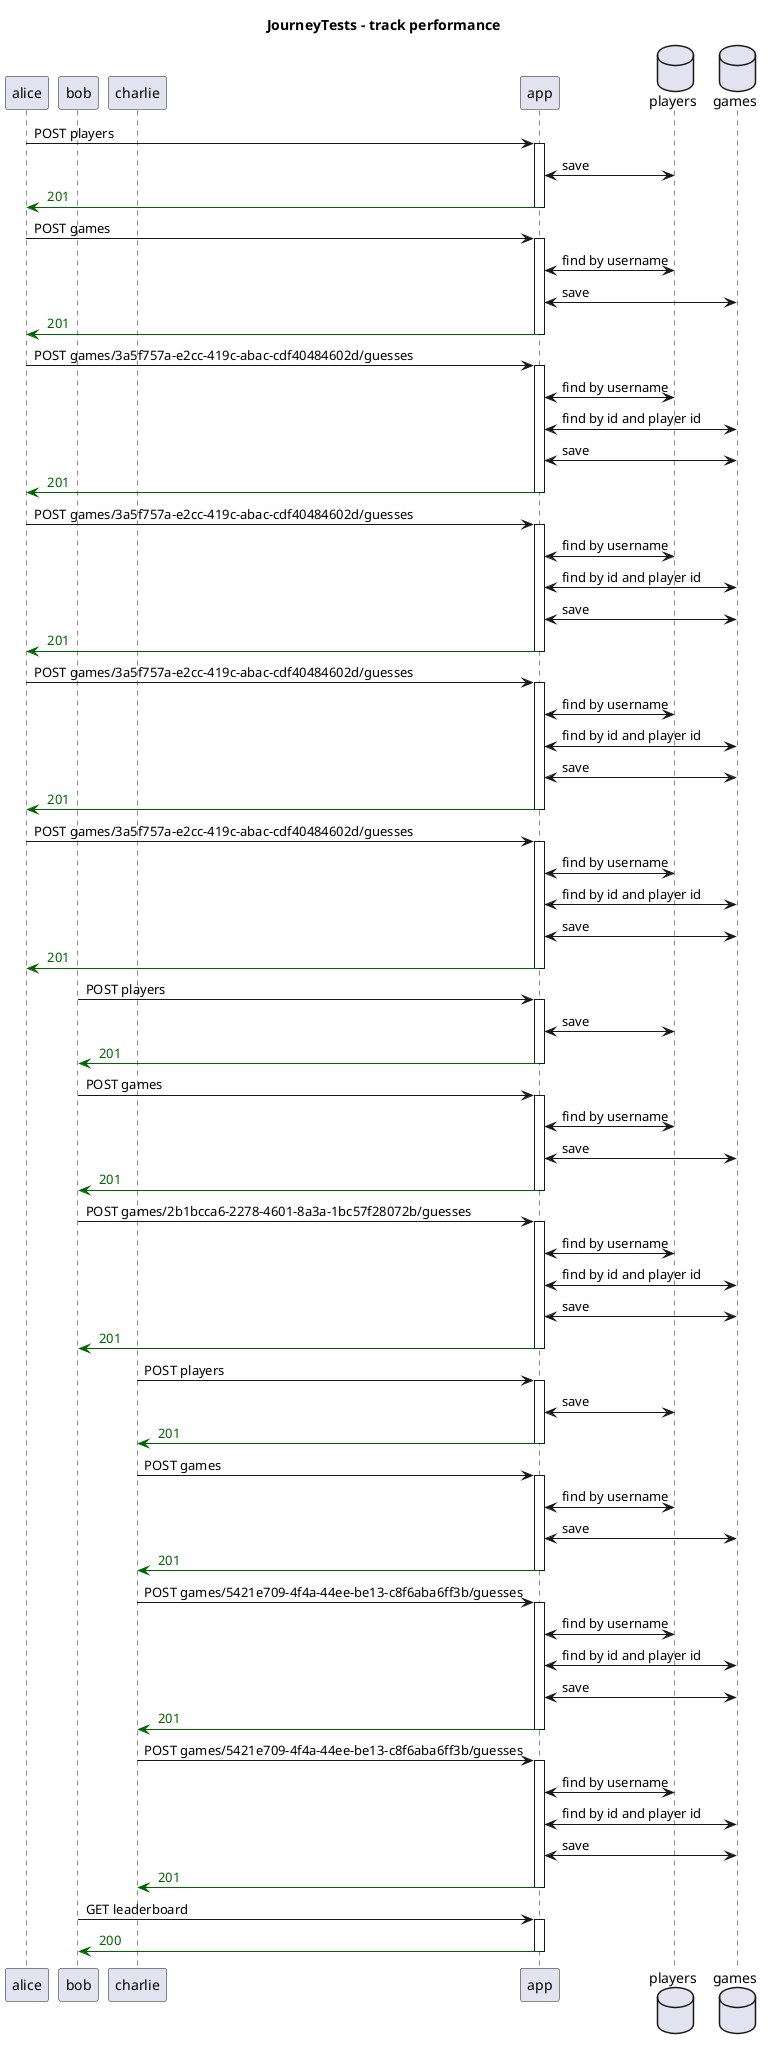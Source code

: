 @startuml
title JourneyTests - track performance
participant "alice"
participant "bob"
participant "charlie"
participant "app"
database "players"
database "games"
"alice" -> "app": POST players
activate "app"
"app" <-> "players": save
"app" -[#DarkGreen]> "alice": <color:DarkGreen> 201 
deactivate "app"
"alice" -> "app": POST games
activate "app"
"app" <-> "players": find by username
"app" <-> "games": save
"app" -[#DarkGreen]> "alice": <color:DarkGreen> 201 
deactivate "app"
"alice" -> "app": POST games/3a5f757a-e2cc-419c-abac-cdf40484602d/guesses
activate "app"
"app" <-> "players": find by username
"app" <-> "games": find by id and player id
"app" <-> "games": save
"app" -[#DarkGreen]> "alice": <color:DarkGreen> 201 
deactivate "app"
"alice" -> "app": POST games/3a5f757a-e2cc-419c-abac-cdf40484602d/guesses
activate "app"
"app" <-> "players": find by username
"app" <-> "games": find by id and player id
"app" <-> "games": save
"app" -[#DarkGreen]> "alice": <color:DarkGreen> 201 
deactivate "app"
"alice" -> "app": POST games/3a5f757a-e2cc-419c-abac-cdf40484602d/guesses
activate "app"
"app" <-> "players": find by username
"app" <-> "games": find by id and player id
"app" <-> "games": save
"app" -[#DarkGreen]> "alice": <color:DarkGreen> 201 
deactivate "app"
"alice" -> "app": POST games/3a5f757a-e2cc-419c-abac-cdf40484602d/guesses
activate "app"
"app" <-> "players": find by username
"app" <-> "games": find by id and player id
"app" <-> "games": save
"app" -[#DarkGreen]> "alice": <color:DarkGreen> 201 
deactivate "app"
"bob" -> "app": POST players
activate "app"
"app" <-> "players": save
"app" -[#DarkGreen]> "bob": <color:DarkGreen> 201 
deactivate "app"
"bob" -> "app": POST games
activate "app"
"app" <-> "players": find by username
"app" <-> "games": save
"app" -[#DarkGreen]> "bob": <color:DarkGreen> 201 
deactivate "app"
"bob" -> "app": POST games/2b1bcca6-2278-4601-8a3a-1bc57f28072b/guesses
activate "app"
"app" <-> "players": find by username
"app" <-> "games": find by id and player id
"app" <-> "games": save
"app" -[#DarkGreen]> "bob": <color:DarkGreen> 201 
deactivate "app"
"charlie" -> "app": POST players
activate "app"
"app" <-> "players": save
"app" -[#DarkGreen]> "charlie": <color:DarkGreen> 201 
deactivate "app"
"charlie" -> "app": POST games
activate "app"
"app" <-> "players": find by username
"app" <-> "games": save
"app" -[#DarkGreen]> "charlie": <color:DarkGreen> 201 
deactivate "app"
"charlie" -> "app": POST games/5421e709-4f4a-44ee-be13-c8f6aba6ff3b/guesses
activate "app"
"app" <-> "players": find by username
"app" <-> "games": find by id and player id
"app" <-> "games": save
"app" -[#DarkGreen]> "charlie": <color:DarkGreen> 201 
deactivate "app"
"charlie" -> "app": POST games/5421e709-4f4a-44ee-be13-c8f6aba6ff3b/guesses
activate "app"
"app" <-> "players": find by username
"app" <-> "games": find by id and player id
"app" <-> "games": save
"app" -[#DarkGreen]> "charlie": <color:DarkGreen> 201 
deactivate "app"
"bob" -> "app": GET leaderboard
activate "app"

"app" -[#DarkGreen]> "bob": <color:DarkGreen> 200 
deactivate "app"
@enduml